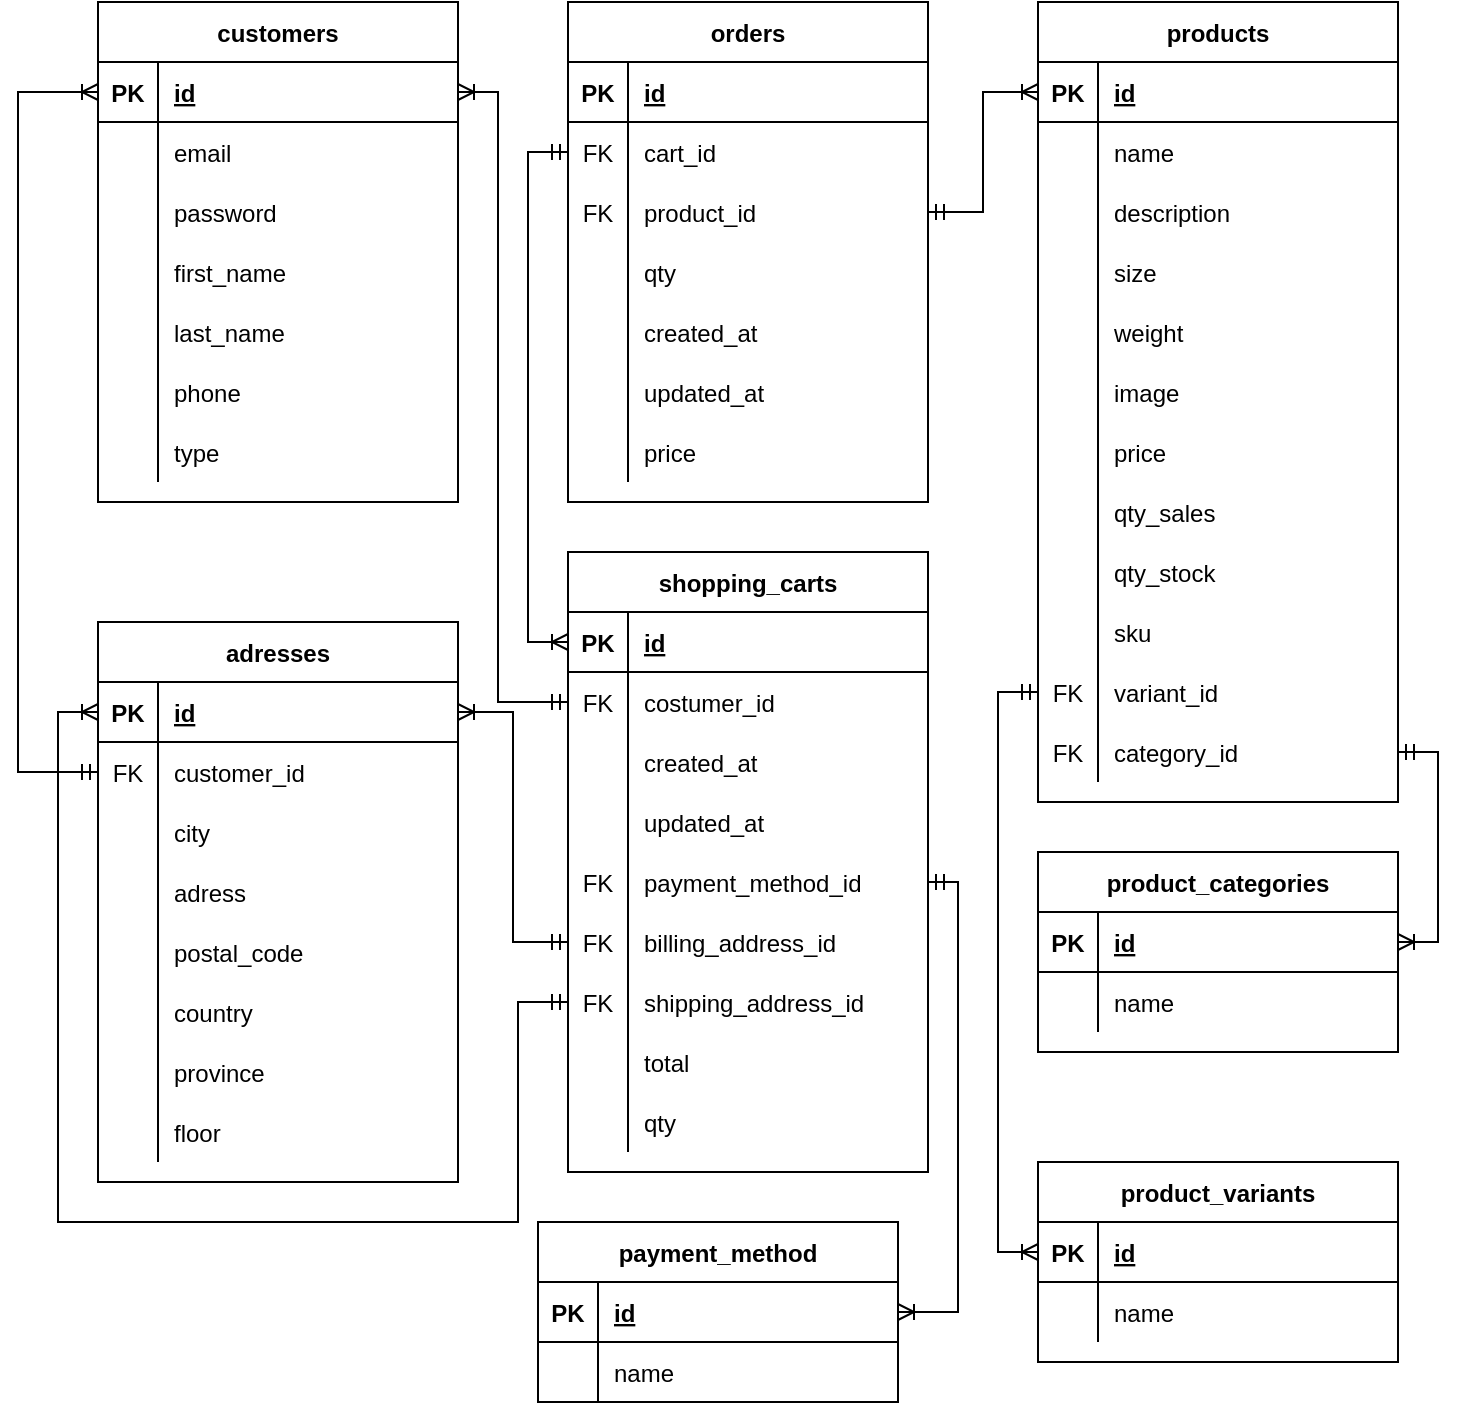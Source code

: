 <mxfile version="14.2.4" type="embed">
    <diagram id="kntb8j9i2YU3oVaBstmI" name="Page-1">
        <mxGraphModel dx="1116" dy="830" grid="1" gridSize="10" guides="1" tooltips="1" connect="1" arrows="1" fold="1" page="1" pageScale="1" pageWidth="827" pageHeight="1169" math="0" shadow="0">
            <root>
                <mxCell id="Ncp7EowmOQ8dwdhcODXg-0"/>
                <mxCell id="Ncp7EowmOQ8dwdhcODXg-1" parent="Ncp7EowmOQ8dwdhcODXg-0"/>
                <mxCell id="Ncp7EowmOQ8dwdhcODXg-2" value="customers" style="shape=table;startSize=30;container=1;collapsible=1;childLayout=tableLayout;fixedRows=1;rowLines=0;fontStyle=1;align=center;resizeLast=1;" vertex="1" parent="Ncp7EowmOQ8dwdhcODXg-1">
                    <mxGeometry x="80" y="60" width="180" height="250" as="geometry"/>
                </mxCell>
                <mxCell id="Ncp7EowmOQ8dwdhcODXg-3" value="" style="shape=partialRectangle;collapsible=0;dropTarget=0;pointerEvents=0;fillColor=none;top=0;left=0;bottom=1;right=0;points=[[0,0.5],[1,0.5]];portConstraint=eastwest;" vertex="1" parent="Ncp7EowmOQ8dwdhcODXg-2">
                    <mxGeometry y="30" width="180" height="30" as="geometry"/>
                </mxCell>
                <mxCell id="Ncp7EowmOQ8dwdhcODXg-4" value="PK" style="shape=partialRectangle;connectable=0;fillColor=none;top=0;left=0;bottom=0;right=0;fontStyle=1;overflow=hidden;" vertex="1" parent="Ncp7EowmOQ8dwdhcODXg-3">
                    <mxGeometry width="30" height="30" as="geometry"/>
                </mxCell>
                <mxCell id="Ncp7EowmOQ8dwdhcODXg-5" value="id" style="shape=partialRectangle;connectable=0;fillColor=none;top=0;left=0;bottom=0;right=0;align=left;spacingLeft=6;fontStyle=5;overflow=hidden;" vertex="1" parent="Ncp7EowmOQ8dwdhcODXg-3">
                    <mxGeometry x="30" width="150" height="30" as="geometry"/>
                </mxCell>
                <mxCell id="Ncp7EowmOQ8dwdhcODXg-6" value="" style="shape=partialRectangle;collapsible=0;dropTarget=0;pointerEvents=0;fillColor=none;top=0;left=0;bottom=0;right=0;points=[[0,0.5],[1,0.5]];portConstraint=eastwest;" vertex="1" parent="Ncp7EowmOQ8dwdhcODXg-2">
                    <mxGeometry y="60" width="180" height="30" as="geometry"/>
                </mxCell>
                <mxCell id="Ncp7EowmOQ8dwdhcODXg-7" value="" style="shape=partialRectangle;connectable=0;fillColor=none;top=0;left=0;bottom=0;right=0;editable=1;overflow=hidden;" vertex="1" parent="Ncp7EowmOQ8dwdhcODXg-6">
                    <mxGeometry width="30" height="30" as="geometry"/>
                </mxCell>
                <mxCell id="Ncp7EowmOQ8dwdhcODXg-8" value="email" style="shape=partialRectangle;connectable=0;fillColor=none;top=0;left=0;bottom=0;right=0;align=left;spacingLeft=6;overflow=hidden;" vertex="1" parent="Ncp7EowmOQ8dwdhcODXg-6">
                    <mxGeometry x="30" width="150" height="30" as="geometry"/>
                </mxCell>
                <mxCell id="Ncp7EowmOQ8dwdhcODXg-9" value="" style="shape=partialRectangle;collapsible=0;dropTarget=0;pointerEvents=0;fillColor=none;top=0;left=0;bottom=0;right=0;points=[[0,0.5],[1,0.5]];portConstraint=eastwest;" vertex="1" parent="Ncp7EowmOQ8dwdhcODXg-2">
                    <mxGeometry y="90" width="180" height="30" as="geometry"/>
                </mxCell>
                <mxCell id="Ncp7EowmOQ8dwdhcODXg-10" value="" style="shape=partialRectangle;connectable=0;fillColor=none;top=0;left=0;bottom=0;right=0;editable=1;overflow=hidden;" vertex="1" parent="Ncp7EowmOQ8dwdhcODXg-9">
                    <mxGeometry width="30" height="30" as="geometry"/>
                </mxCell>
                <mxCell id="Ncp7EowmOQ8dwdhcODXg-11" value="password" style="shape=partialRectangle;connectable=0;fillColor=none;top=0;left=0;bottom=0;right=0;align=left;spacingLeft=6;overflow=hidden;" vertex="1" parent="Ncp7EowmOQ8dwdhcODXg-9">
                    <mxGeometry x="30" width="150" height="30" as="geometry"/>
                </mxCell>
                <mxCell id="Ncp7EowmOQ8dwdhcODXg-12" value="" style="shape=partialRectangle;collapsible=0;dropTarget=0;pointerEvents=0;fillColor=none;top=0;left=0;bottom=0;right=0;points=[[0,0.5],[1,0.5]];portConstraint=eastwest;" vertex="1" parent="Ncp7EowmOQ8dwdhcODXg-2">
                    <mxGeometry y="120" width="180" height="30" as="geometry"/>
                </mxCell>
                <mxCell id="Ncp7EowmOQ8dwdhcODXg-13" value="" style="shape=partialRectangle;connectable=0;fillColor=none;top=0;left=0;bottom=0;right=0;editable=1;overflow=hidden;" vertex="1" parent="Ncp7EowmOQ8dwdhcODXg-12">
                    <mxGeometry width="30" height="30" as="geometry"/>
                </mxCell>
                <mxCell id="Ncp7EowmOQ8dwdhcODXg-14" value="first_name" style="shape=partialRectangle;connectable=0;fillColor=none;top=0;left=0;bottom=0;right=0;align=left;spacingLeft=6;overflow=hidden;" vertex="1" parent="Ncp7EowmOQ8dwdhcODXg-12">
                    <mxGeometry x="30" width="150" height="30" as="geometry"/>
                </mxCell>
                <mxCell id="IJwtFlV_Sv7aCk3KaAMZ-0" style="shape=partialRectangle;collapsible=0;dropTarget=0;pointerEvents=0;fillColor=none;top=0;left=0;bottom=0;right=0;points=[[0,0.5],[1,0.5]];portConstraint=eastwest;" vertex="1" parent="Ncp7EowmOQ8dwdhcODXg-2">
                    <mxGeometry y="150" width="180" height="30" as="geometry"/>
                </mxCell>
                <mxCell id="IJwtFlV_Sv7aCk3KaAMZ-1" style="shape=partialRectangle;connectable=0;fillColor=none;top=0;left=0;bottom=0;right=0;editable=1;overflow=hidden;" vertex="1" parent="IJwtFlV_Sv7aCk3KaAMZ-0">
                    <mxGeometry width="30" height="30" as="geometry"/>
                </mxCell>
                <mxCell id="IJwtFlV_Sv7aCk3KaAMZ-2" value="last_name" style="shape=partialRectangle;connectable=0;fillColor=none;top=0;left=0;bottom=0;right=0;align=left;spacingLeft=6;overflow=hidden;" vertex="1" parent="IJwtFlV_Sv7aCk3KaAMZ-0">
                    <mxGeometry x="30" width="150" height="30" as="geometry"/>
                </mxCell>
                <mxCell id="GQQvmvQI_1pPoD5lZvAD-0" style="shape=partialRectangle;collapsible=0;dropTarget=0;pointerEvents=0;fillColor=none;top=0;left=0;bottom=0;right=0;points=[[0,0.5],[1,0.5]];portConstraint=eastwest;" vertex="1" parent="Ncp7EowmOQ8dwdhcODXg-2">
                    <mxGeometry y="180" width="180" height="30" as="geometry"/>
                </mxCell>
                <mxCell id="GQQvmvQI_1pPoD5lZvAD-1" style="shape=partialRectangle;connectable=0;fillColor=none;top=0;left=0;bottom=0;right=0;editable=1;overflow=hidden;fontStyle=1" vertex="1" parent="GQQvmvQI_1pPoD5lZvAD-0">
                    <mxGeometry width="30" height="30" as="geometry"/>
                </mxCell>
                <mxCell id="GQQvmvQI_1pPoD5lZvAD-2" value="phone" style="shape=partialRectangle;connectable=0;fillColor=none;top=0;left=0;bottom=0;right=0;align=left;spacingLeft=6;overflow=hidden;" vertex="1" parent="GQQvmvQI_1pPoD5lZvAD-0">
                    <mxGeometry x="30" width="150" height="30" as="geometry"/>
                </mxCell>
                <mxCell id="gcvYrgA4rdqaiRWD-ijy-0" style="shape=partialRectangle;collapsible=0;dropTarget=0;pointerEvents=0;fillColor=none;top=0;left=0;bottom=0;right=0;points=[[0,0.5],[1,0.5]];portConstraint=eastwest;" vertex="1" parent="Ncp7EowmOQ8dwdhcODXg-2">
                    <mxGeometry y="210" width="180" height="30" as="geometry"/>
                </mxCell>
                <mxCell id="gcvYrgA4rdqaiRWD-ijy-1" style="shape=partialRectangle;connectable=0;fillColor=none;top=0;left=0;bottom=0;right=0;editable=1;overflow=hidden;fontStyle=1" vertex="1" parent="gcvYrgA4rdqaiRWD-ijy-0">
                    <mxGeometry width="30" height="30" as="geometry"/>
                </mxCell>
                <mxCell id="gcvYrgA4rdqaiRWD-ijy-2" value="type" style="shape=partialRectangle;connectable=0;fillColor=none;top=0;left=0;bottom=0;right=0;align=left;spacingLeft=6;overflow=hidden;" vertex="1" parent="gcvYrgA4rdqaiRWD-ijy-0">
                    <mxGeometry x="30" width="150" height="30" as="geometry"/>
                </mxCell>
                <mxCell id="jwRwu2j9rD2zLi9PA0tE-0" value="products" style="shape=table;startSize=30;container=1;collapsible=1;childLayout=tableLayout;fixedRows=1;rowLines=0;fontStyle=1;align=center;resizeLast=1;" vertex="1" parent="Ncp7EowmOQ8dwdhcODXg-1">
                    <mxGeometry x="550" y="60" width="180" height="400" as="geometry"/>
                </mxCell>
                <mxCell id="jwRwu2j9rD2zLi9PA0tE-1" value="" style="shape=partialRectangle;collapsible=0;dropTarget=0;pointerEvents=0;fillColor=none;top=0;left=0;bottom=1;right=0;points=[[0,0.5],[1,0.5]];portConstraint=eastwest;" vertex="1" parent="jwRwu2j9rD2zLi9PA0tE-0">
                    <mxGeometry y="30" width="180" height="30" as="geometry"/>
                </mxCell>
                <mxCell id="jwRwu2j9rD2zLi9PA0tE-2" value="PK" style="shape=partialRectangle;connectable=0;fillColor=none;top=0;left=0;bottom=0;right=0;fontStyle=1;overflow=hidden;" vertex="1" parent="jwRwu2j9rD2zLi9PA0tE-1">
                    <mxGeometry width="30" height="30" as="geometry"/>
                </mxCell>
                <mxCell id="jwRwu2j9rD2zLi9PA0tE-3" value="id" style="shape=partialRectangle;connectable=0;fillColor=none;top=0;left=0;bottom=0;right=0;align=left;spacingLeft=6;fontStyle=5;overflow=hidden;" vertex="1" parent="jwRwu2j9rD2zLi9PA0tE-1">
                    <mxGeometry x="30" width="150" height="30" as="geometry"/>
                </mxCell>
                <mxCell id="jwRwu2j9rD2zLi9PA0tE-4" value="" style="shape=partialRectangle;collapsible=0;dropTarget=0;pointerEvents=0;fillColor=none;top=0;left=0;bottom=0;right=0;points=[[0,0.5],[1,0.5]];portConstraint=eastwest;" vertex="1" parent="jwRwu2j9rD2zLi9PA0tE-0">
                    <mxGeometry y="60" width="180" height="30" as="geometry"/>
                </mxCell>
                <mxCell id="jwRwu2j9rD2zLi9PA0tE-5" value="" style="shape=partialRectangle;connectable=0;fillColor=none;top=0;left=0;bottom=0;right=0;editable=1;overflow=hidden;" vertex="1" parent="jwRwu2j9rD2zLi9PA0tE-4">
                    <mxGeometry width="30" height="30" as="geometry"/>
                </mxCell>
                <mxCell id="jwRwu2j9rD2zLi9PA0tE-6" value="name" style="shape=partialRectangle;connectable=0;fillColor=none;top=0;left=0;bottom=0;right=0;align=left;spacingLeft=6;overflow=hidden;" vertex="1" parent="jwRwu2j9rD2zLi9PA0tE-4">
                    <mxGeometry x="30" width="150" height="30" as="geometry"/>
                </mxCell>
                <mxCell id="jwRwu2j9rD2zLi9PA0tE-7" value="" style="shape=partialRectangle;collapsible=0;dropTarget=0;pointerEvents=0;fillColor=none;top=0;left=0;bottom=0;right=0;points=[[0,0.5],[1,0.5]];portConstraint=eastwest;" vertex="1" parent="jwRwu2j9rD2zLi9PA0tE-0">
                    <mxGeometry y="90" width="180" height="30" as="geometry"/>
                </mxCell>
                <mxCell id="jwRwu2j9rD2zLi9PA0tE-8" value="" style="shape=partialRectangle;connectable=0;fillColor=none;top=0;left=0;bottom=0;right=0;editable=1;overflow=hidden;" vertex="1" parent="jwRwu2j9rD2zLi9PA0tE-7">
                    <mxGeometry width="30" height="30" as="geometry"/>
                </mxCell>
                <mxCell id="jwRwu2j9rD2zLi9PA0tE-9" value="description" style="shape=partialRectangle;connectable=0;fillColor=none;top=0;left=0;bottom=0;right=0;align=left;spacingLeft=6;overflow=hidden;" vertex="1" parent="jwRwu2j9rD2zLi9PA0tE-7">
                    <mxGeometry x="30" width="150" height="30" as="geometry"/>
                </mxCell>
                <mxCell id="jwRwu2j9rD2zLi9PA0tE-10" value="" style="shape=partialRectangle;collapsible=0;dropTarget=0;pointerEvents=0;fillColor=none;top=0;left=0;bottom=0;right=0;points=[[0,0.5],[1,0.5]];portConstraint=eastwest;" vertex="1" parent="jwRwu2j9rD2zLi9PA0tE-0">
                    <mxGeometry y="120" width="180" height="30" as="geometry"/>
                </mxCell>
                <mxCell id="jwRwu2j9rD2zLi9PA0tE-11" value="" style="shape=partialRectangle;connectable=0;fillColor=none;top=0;left=0;bottom=0;right=0;editable=1;overflow=hidden;" vertex="1" parent="jwRwu2j9rD2zLi9PA0tE-10">
                    <mxGeometry width="30" height="30" as="geometry"/>
                </mxCell>
                <mxCell id="jwRwu2j9rD2zLi9PA0tE-12" value="size" style="shape=partialRectangle;connectable=0;fillColor=none;top=0;left=0;bottom=0;right=0;align=left;spacingLeft=6;overflow=hidden;" vertex="1" parent="jwRwu2j9rD2zLi9PA0tE-10">
                    <mxGeometry x="30" width="150" height="30" as="geometry"/>
                </mxCell>
                <mxCell id="mLLmYX5rauBfqWyzxhZW-0" style="shape=partialRectangle;collapsible=0;dropTarget=0;pointerEvents=0;fillColor=none;top=0;left=0;bottom=0;right=0;points=[[0,0.5],[1,0.5]];portConstraint=eastwest;" vertex="1" parent="jwRwu2j9rD2zLi9PA0tE-0">
                    <mxGeometry y="150" width="180" height="30" as="geometry"/>
                </mxCell>
                <mxCell id="mLLmYX5rauBfqWyzxhZW-1" style="shape=partialRectangle;connectable=0;fillColor=none;top=0;left=0;bottom=0;right=0;editable=1;overflow=hidden;" vertex="1" parent="mLLmYX5rauBfqWyzxhZW-0">
                    <mxGeometry width="30" height="30" as="geometry"/>
                </mxCell>
                <mxCell id="mLLmYX5rauBfqWyzxhZW-2" value="weight" style="shape=partialRectangle;connectable=0;fillColor=none;top=0;left=0;bottom=0;right=0;align=left;spacingLeft=6;overflow=hidden;" vertex="1" parent="mLLmYX5rauBfqWyzxhZW-0">
                    <mxGeometry x="30" width="150" height="30" as="geometry"/>
                </mxCell>
                <mxCell id="mLLmYX5rauBfqWyzxhZW-3" style="shape=partialRectangle;collapsible=0;dropTarget=0;pointerEvents=0;fillColor=none;top=0;left=0;bottom=0;right=0;points=[[0,0.5],[1,0.5]];portConstraint=eastwest;" vertex="1" parent="jwRwu2j9rD2zLi9PA0tE-0">
                    <mxGeometry y="180" width="180" height="30" as="geometry"/>
                </mxCell>
                <mxCell id="mLLmYX5rauBfqWyzxhZW-4" style="shape=partialRectangle;connectable=0;fillColor=none;top=0;left=0;bottom=0;right=0;editable=1;overflow=hidden;" vertex="1" parent="mLLmYX5rauBfqWyzxhZW-3">
                    <mxGeometry width="30" height="30" as="geometry"/>
                </mxCell>
                <mxCell id="mLLmYX5rauBfqWyzxhZW-5" value="image" style="shape=partialRectangle;connectable=0;fillColor=none;top=0;left=0;bottom=0;right=0;align=left;spacingLeft=6;overflow=hidden;" vertex="1" parent="mLLmYX5rauBfqWyzxhZW-3">
                    <mxGeometry x="30" width="150" height="30" as="geometry"/>
                </mxCell>
                <mxCell id="wrtc3I5soHBnh2jm9Sv4-0" style="shape=partialRectangle;collapsible=0;dropTarget=0;pointerEvents=0;fillColor=none;top=0;left=0;bottom=0;right=0;points=[[0,0.5],[1,0.5]];portConstraint=eastwest;" vertex="1" parent="jwRwu2j9rD2zLi9PA0tE-0">
                    <mxGeometry y="210" width="180" height="30" as="geometry"/>
                </mxCell>
                <mxCell id="wrtc3I5soHBnh2jm9Sv4-1" style="shape=partialRectangle;connectable=0;fillColor=none;top=0;left=0;bottom=0;right=0;editable=1;overflow=hidden;" vertex="1" parent="wrtc3I5soHBnh2jm9Sv4-0">
                    <mxGeometry width="30" height="30" as="geometry"/>
                </mxCell>
                <mxCell id="wrtc3I5soHBnh2jm9Sv4-2" value="price" style="shape=partialRectangle;connectable=0;fillColor=none;top=0;left=0;bottom=0;right=0;align=left;spacingLeft=6;overflow=hidden;" vertex="1" parent="wrtc3I5soHBnh2jm9Sv4-0">
                    <mxGeometry x="30" width="150" height="30" as="geometry"/>
                </mxCell>
                <mxCell id="ExGoFb33O-B1Fbd9WNfh-0" style="shape=partialRectangle;collapsible=0;dropTarget=0;pointerEvents=0;fillColor=none;top=0;left=0;bottom=0;right=0;points=[[0,0.5],[1,0.5]];portConstraint=eastwest;" vertex="1" parent="jwRwu2j9rD2zLi9PA0tE-0">
                    <mxGeometry y="240" width="180" height="30" as="geometry"/>
                </mxCell>
                <mxCell id="ExGoFb33O-B1Fbd9WNfh-1" style="shape=partialRectangle;connectable=0;fillColor=none;top=0;left=0;bottom=0;right=0;editable=1;overflow=hidden;" vertex="1" parent="ExGoFb33O-B1Fbd9WNfh-0">
                    <mxGeometry width="30" height="30" as="geometry"/>
                </mxCell>
                <mxCell id="ExGoFb33O-B1Fbd9WNfh-2" value="qty_sales" style="shape=partialRectangle;connectable=0;fillColor=none;top=0;left=0;bottom=0;right=0;align=left;spacingLeft=6;overflow=hidden;" vertex="1" parent="ExGoFb33O-B1Fbd9WNfh-0">
                    <mxGeometry x="30" width="150" height="30" as="geometry"/>
                </mxCell>
                <mxCell id="ExGoFb33O-B1Fbd9WNfh-3" style="shape=partialRectangle;collapsible=0;dropTarget=0;pointerEvents=0;fillColor=none;top=0;left=0;bottom=0;right=0;points=[[0,0.5],[1,0.5]];portConstraint=eastwest;" vertex="1" parent="jwRwu2j9rD2zLi9PA0tE-0">
                    <mxGeometry y="270" width="180" height="30" as="geometry"/>
                </mxCell>
                <mxCell id="ExGoFb33O-B1Fbd9WNfh-4" style="shape=partialRectangle;connectable=0;fillColor=none;top=0;left=0;bottom=0;right=0;editable=1;overflow=hidden;" vertex="1" parent="ExGoFb33O-B1Fbd9WNfh-3">
                    <mxGeometry width="30" height="30" as="geometry"/>
                </mxCell>
                <mxCell id="ExGoFb33O-B1Fbd9WNfh-5" value="qty_stock" style="shape=partialRectangle;connectable=0;fillColor=none;top=0;left=0;bottom=0;right=0;align=left;spacingLeft=6;overflow=hidden;" vertex="1" parent="ExGoFb33O-B1Fbd9WNfh-3">
                    <mxGeometry x="30" width="150" height="30" as="geometry"/>
                </mxCell>
                <mxCell id="4Xi3YKh7G47uhsABRZI--0" style="shape=partialRectangle;collapsible=0;dropTarget=0;pointerEvents=0;fillColor=none;top=0;left=0;bottom=0;right=0;points=[[0,0.5],[1,0.5]];portConstraint=eastwest;" vertex="1" parent="jwRwu2j9rD2zLi9PA0tE-0">
                    <mxGeometry y="300" width="180" height="30" as="geometry"/>
                </mxCell>
                <mxCell id="4Xi3YKh7G47uhsABRZI--1" style="shape=partialRectangle;connectable=0;fillColor=none;top=0;left=0;bottom=0;right=0;editable=1;overflow=hidden;" vertex="1" parent="4Xi3YKh7G47uhsABRZI--0">
                    <mxGeometry width="30" height="30" as="geometry"/>
                </mxCell>
                <mxCell id="4Xi3YKh7G47uhsABRZI--2" value="sku" style="shape=partialRectangle;connectable=0;fillColor=none;top=0;left=0;bottom=0;right=0;align=left;spacingLeft=6;overflow=hidden;" vertex="1" parent="4Xi3YKh7G47uhsABRZI--0">
                    <mxGeometry x="30" width="150" height="30" as="geometry"/>
                </mxCell>
                <mxCell id="ExGoFb33O-B1Fbd9WNfh-6" style="shape=partialRectangle;collapsible=0;dropTarget=0;pointerEvents=0;fillColor=none;top=0;left=0;bottom=0;right=0;points=[[0,0.5],[1,0.5]];portConstraint=eastwest;" vertex="1" parent="jwRwu2j9rD2zLi9PA0tE-0">
                    <mxGeometry y="330" width="180" height="30" as="geometry"/>
                </mxCell>
                <mxCell id="ExGoFb33O-B1Fbd9WNfh-7" value="FK" style="shape=partialRectangle;connectable=0;fillColor=none;top=0;left=0;bottom=0;right=0;editable=1;overflow=hidden;" vertex="1" parent="ExGoFb33O-B1Fbd9WNfh-6">
                    <mxGeometry width="30" height="30" as="geometry"/>
                </mxCell>
                <mxCell id="ExGoFb33O-B1Fbd9WNfh-8" value="variant_id" style="shape=partialRectangle;connectable=0;fillColor=none;top=0;left=0;bottom=0;right=0;align=left;spacingLeft=6;overflow=hidden;" vertex="1" parent="ExGoFb33O-B1Fbd9WNfh-6">
                    <mxGeometry x="30" width="150" height="30" as="geometry"/>
                </mxCell>
                <mxCell id="ExGoFb33O-B1Fbd9WNfh-9" style="shape=partialRectangle;collapsible=0;dropTarget=0;pointerEvents=0;fillColor=none;top=0;left=0;bottom=0;right=0;points=[[0,0.5],[1,0.5]];portConstraint=eastwest;" vertex="1" parent="jwRwu2j9rD2zLi9PA0tE-0">
                    <mxGeometry y="360" width="180" height="30" as="geometry"/>
                </mxCell>
                <mxCell id="ExGoFb33O-B1Fbd9WNfh-10" value="FK" style="shape=partialRectangle;connectable=0;fillColor=none;top=0;left=0;bottom=0;right=0;editable=1;overflow=hidden;" vertex="1" parent="ExGoFb33O-B1Fbd9WNfh-9">
                    <mxGeometry width="30" height="30" as="geometry"/>
                </mxCell>
                <mxCell id="ExGoFb33O-B1Fbd9WNfh-11" value="category_id" style="shape=partialRectangle;connectable=0;fillColor=none;top=0;left=0;bottom=0;right=0;align=left;spacingLeft=6;overflow=hidden;" vertex="1" parent="ExGoFb33O-B1Fbd9WNfh-9">
                    <mxGeometry x="30" width="150" height="30" as="geometry"/>
                </mxCell>
                <mxCell id="46bYkKZCw2HUuloY3hMA-0" value="product_categories" style="shape=table;startSize=30;container=1;collapsible=1;childLayout=tableLayout;fixedRows=1;rowLines=0;fontStyle=1;align=center;resizeLast=1;" vertex="1" parent="Ncp7EowmOQ8dwdhcODXg-1">
                    <mxGeometry x="550" y="485" width="180" height="100" as="geometry"/>
                </mxCell>
                <mxCell id="46bYkKZCw2HUuloY3hMA-1" value="" style="shape=partialRectangle;collapsible=0;dropTarget=0;pointerEvents=0;fillColor=none;top=0;left=0;bottom=1;right=0;points=[[0,0.5],[1,0.5]];portConstraint=eastwest;" vertex="1" parent="46bYkKZCw2HUuloY3hMA-0">
                    <mxGeometry y="30" width="180" height="30" as="geometry"/>
                </mxCell>
                <mxCell id="46bYkKZCw2HUuloY3hMA-2" value="PK" style="shape=partialRectangle;connectable=0;fillColor=none;top=0;left=0;bottom=0;right=0;fontStyle=1;overflow=hidden;" vertex="1" parent="46bYkKZCw2HUuloY3hMA-1">
                    <mxGeometry width="30" height="30" as="geometry"/>
                </mxCell>
                <mxCell id="46bYkKZCw2HUuloY3hMA-3" value="id" style="shape=partialRectangle;connectable=0;fillColor=none;top=0;left=0;bottom=0;right=0;align=left;spacingLeft=6;fontStyle=5;overflow=hidden;" vertex="1" parent="46bYkKZCw2HUuloY3hMA-1">
                    <mxGeometry x="30" width="150" height="30" as="geometry"/>
                </mxCell>
                <mxCell id="46bYkKZCw2HUuloY3hMA-4" value="" style="shape=partialRectangle;collapsible=0;dropTarget=0;pointerEvents=0;fillColor=none;top=0;left=0;bottom=0;right=0;points=[[0,0.5],[1,0.5]];portConstraint=eastwest;" vertex="1" parent="46bYkKZCw2HUuloY3hMA-0">
                    <mxGeometry y="60" width="180" height="30" as="geometry"/>
                </mxCell>
                <mxCell id="46bYkKZCw2HUuloY3hMA-5" value="" style="shape=partialRectangle;connectable=0;fillColor=none;top=0;left=0;bottom=0;right=0;editable=1;overflow=hidden;" vertex="1" parent="46bYkKZCw2HUuloY3hMA-4">
                    <mxGeometry width="30" height="30" as="geometry"/>
                </mxCell>
                <mxCell id="46bYkKZCw2HUuloY3hMA-6" value="name" style="shape=partialRectangle;connectable=0;fillColor=none;top=0;left=0;bottom=0;right=0;align=left;spacingLeft=6;overflow=hidden;" vertex="1" parent="46bYkKZCw2HUuloY3hMA-4">
                    <mxGeometry x="30" width="150" height="30" as="geometry"/>
                </mxCell>
                <mxCell id="46bYkKZCw2HUuloY3hMA-13" value="product_variants" style="shape=table;startSize=30;container=1;collapsible=1;childLayout=tableLayout;fixedRows=1;rowLines=0;fontStyle=1;align=center;resizeLast=1;" vertex="1" parent="Ncp7EowmOQ8dwdhcODXg-1">
                    <mxGeometry x="550" y="640" width="180" height="100" as="geometry"/>
                </mxCell>
                <mxCell id="46bYkKZCw2HUuloY3hMA-14" value="" style="shape=partialRectangle;collapsible=0;dropTarget=0;pointerEvents=0;fillColor=none;top=0;left=0;bottom=1;right=0;points=[[0,0.5],[1,0.5]];portConstraint=eastwest;" vertex="1" parent="46bYkKZCw2HUuloY3hMA-13">
                    <mxGeometry y="30" width="180" height="30" as="geometry"/>
                </mxCell>
                <mxCell id="46bYkKZCw2HUuloY3hMA-15" value="PK" style="shape=partialRectangle;connectable=0;fillColor=none;top=0;left=0;bottom=0;right=0;fontStyle=1;overflow=hidden;" vertex="1" parent="46bYkKZCw2HUuloY3hMA-14">
                    <mxGeometry width="30" height="30" as="geometry"/>
                </mxCell>
                <mxCell id="46bYkKZCw2HUuloY3hMA-16" value="id" style="shape=partialRectangle;connectable=0;fillColor=none;top=0;left=0;bottom=0;right=0;align=left;spacingLeft=6;fontStyle=5;overflow=hidden;" vertex="1" parent="46bYkKZCw2HUuloY3hMA-14">
                    <mxGeometry x="30" width="150" height="30" as="geometry"/>
                </mxCell>
                <mxCell id="46bYkKZCw2HUuloY3hMA-17" value="" style="shape=partialRectangle;collapsible=0;dropTarget=0;pointerEvents=0;fillColor=none;top=0;left=0;bottom=0;right=0;points=[[0,0.5],[1,0.5]];portConstraint=eastwest;" vertex="1" parent="46bYkKZCw2HUuloY3hMA-13">
                    <mxGeometry y="60" width="180" height="30" as="geometry"/>
                </mxCell>
                <mxCell id="46bYkKZCw2HUuloY3hMA-18" value="" style="shape=partialRectangle;connectable=0;fillColor=none;top=0;left=0;bottom=0;right=0;editable=1;overflow=hidden;" vertex="1" parent="46bYkKZCw2HUuloY3hMA-17">
                    <mxGeometry width="30" height="30" as="geometry"/>
                </mxCell>
                <mxCell id="46bYkKZCw2HUuloY3hMA-19" value="name" style="shape=partialRectangle;connectable=0;fillColor=none;top=0;left=0;bottom=0;right=0;align=left;spacingLeft=6;overflow=hidden;" vertex="1" parent="46bYkKZCw2HUuloY3hMA-17">
                    <mxGeometry x="30" width="150" height="30" as="geometry"/>
                </mxCell>
                <mxCell id="7SDVD1iul8VYFco5eajs-0" value="adresses" style="shape=table;startSize=30;container=1;collapsible=1;childLayout=tableLayout;fixedRows=1;rowLines=0;fontStyle=1;align=center;resizeLast=1;" vertex="1" parent="Ncp7EowmOQ8dwdhcODXg-1">
                    <mxGeometry x="80" y="370" width="180" height="280" as="geometry"/>
                </mxCell>
                <mxCell id="7SDVD1iul8VYFco5eajs-1" value="" style="shape=partialRectangle;collapsible=0;dropTarget=0;pointerEvents=0;fillColor=none;top=0;left=0;bottom=1;right=0;points=[[0,0.5],[1,0.5]];portConstraint=eastwest;" vertex="1" parent="7SDVD1iul8VYFco5eajs-0">
                    <mxGeometry y="30" width="180" height="30" as="geometry"/>
                </mxCell>
                <mxCell id="7SDVD1iul8VYFco5eajs-2" value="PK" style="shape=partialRectangle;connectable=0;fillColor=none;top=0;left=0;bottom=0;right=0;fontStyle=1;overflow=hidden;" vertex="1" parent="7SDVD1iul8VYFco5eajs-1">
                    <mxGeometry width="30" height="30" as="geometry"/>
                </mxCell>
                <mxCell id="7SDVD1iul8VYFco5eajs-3" value="id" style="shape=partialRectangle;connectable=0;fillColor=none;top=0;left=0;bottom=0;right=0;align=left;spacingLeft=6;fontStyle=5;overflow=hidden;" vertex="1" parent="7SDVD1iul8VYFco5eajs-1">
                    <mxGeometry x="30" width="150" height="30" as="geometry"/>
                </mxCell>
                <mxCell id="7SDVD1iul8VYFco5eajs-4" value="" style="shape=partialRectangle;collapsible=0;dropTarget=0;pointerEvents=0;fillColor=none;top=0;left=0;bottom=0;right=0;points=[[0,0.5],[1,0.5]];portConstraint=eastwest;" vertex="1" parent="7SDVD1iul8VYFco5eajs-0">
                    <mxGeometry y="60" width="180" height="30" as="geometry"/>
                </mxCell>
                <mxCell id="7SDVD1iul8VYFco5eajs-5" value="FK" style="shape=partialRectangle;connectable=0;fillColor=none;top=0;left=0;bottom=0;right=0;editable=1;overflow=hidden;" vertex="1" parent="7SDVD1iul8VYFco5eajs-4">
                    <mxGeometry width="30" height="30" as="geometry"/>
                </mxCell>
                <mxCell id="7SDVD1iul8VYFco5eajs-6" value="customer_id" style="shape=partialRectangle;connectable=0;fillColor=none;top=0;left=0;bottom=0;right=0;align=left;spacingLeft=6;overflow=hidden;" vertex="1" parent="7SDVD1iul8VYFco5eajs-4">
                    <mxGeometry x="30" width="150" height="30" as="geometry"/>
                </mxCell>
                <mxCell id="7SDVD1iul8VYFco5eajs-7" value="" style="shape=partialRectangle;collapsible=0;dropTarget=0;pointerEvents=0;fillColor=none;top=0;left=0;bottom=0;right=0;points=[[0,0.5],[1,0.5]];portConstraint=eastwest;" vertex="1" parent="7SDVD1iul8VYFco5eajs-0">
                    <mxGeometry y="90" width="180" height="30" as="geometry"/>
                </mxCell>
                <mxCell id="7SDVD1iul8VYFco5eajs-8" value="" style="shape=partialRectangle;connectable=0;fillColor=none;top=0;left=0;bottom=0;right=0;editable=1;overflow=hidden;" vertex="1" parent="7SDVD1iul8VYFco5eajs-7">
                    <mxGeometry width="30" height="30" as="geometry"/>
                </mxCell>
                <mxCell id="7SDVD1iul8VYFco5eajs-9" value="city" style="shape=partialRectangle;connectable=0;fillColor=none;top=0;left=0;bottom=0;right=0;align=left;spacingLeft=6;overflow=hidden;" vertex="1" parent="7SDVD1iul8VYFco5eajs-7">
                    <mxGeometry x="30" width="150" height="30" as="geometry"/>
                </mxCell>
                <mxCell id="7SDVD1iul8VYFco5eajs-10" value="" style="shape=partialRectangle;collapsible=0;dropTarget=0;pointerEvents=0;fillColor=none;top=0;left=0;bottom=0;right=0;points=[[0,0.5],[1,0.5]];portConstraint=eastwest;" vertex="1" parent="7SDVD1iul8VYFco5eajs-0">
                    <mxGeometry y="120" width="180" height="30" as="geometry"/>
                </mxCell>
                <mxCell id="7SDVD1iul8VYFco5eajs-11" value="" style="shape=partialRectangle;connectable=0;fillColor=none;top=0;left=0;bottom=0;right=0;editable=1;overflow=hidden;" vertex="1" parent="7SDVD1iul8VYFco5eajs-10">
                    <mxGeometry width="30" height="30" as="geometry"/>
                </mxCell>
                <mxCell id="7SDVD1iul8VYFco5eajs-12" value="adress" style="shape=partialRectangle;connectable=0;fillColor=none;top=0;left=0;bottom=0;right=0;align=left;spacingLeft=6;overflow=hidden;" vertex="1" parent="7SDVD1iul8VYFco5eajs-10">
                    <mxGeometry x="30" width="150" height="30" as="geometry"/>
                </mxCell>
                <mxCell id="7SDVD1iul8VYFco5eajs-13" value="" style="shape=partialRectangle;collapsible=0;dropTarget=0;pointerEvents=0;fillColor=none;top=0;left=0;bottom=0;right=0;points=[[0,0.5],[1,0.5]];portConstraint=eastwest;" vertex="1" parent="7SDVD1iul8VYFco5eajs-0">
                    <mxGeometry y="150" width="180" height="30" as="geometry"/>
                </mxCell>
                <mxCell id="7SDVD1iul8VYFco5eajs-14" value="" style="shape=partialRectangle;connectable=0;fillColor=none;top=0;left=0;bottom=0;right=0;editable=1;overflow=hidden;" vertex="1" parent="7SDVD1iul8VYFco5eajs-13">
                    <mxGeometry width="30" height="30" as="geometry"/>
                </mxCell>
                <mxCell id="7SDVD1iul8VYFco5eajs-15" value="postal_code" style="shape=partialRectangle;connectable=0;fillColor=none;top=0;left=0;bottom=0;right=0;align=left;spacingLeft=6;overflow=hidden;" vertex="1" parent="7SDVD1iul8VYFco5eajs-13">
                    <mxGeometry x="30" width="150" height="30" as="geometry"/>
                </mxCell>
                <mxCell id="7SDVD1iul8VYFco5eajs-16" value="" style="shape=partialRectangle;collapsible=0;dropTarget=0;pointerEvents=0;fillColor=none;top=0;left=0;bottom=0;right=0;points=[[0,0.5],[1,0.5]];portConstraint=eastwest;" vertex="1" parent="7SDVD1iul8VYFco5eajs-0">
                    <mxGeometry y="180" width="180" height="30" as="geometry"/>
                </mxCell>
                <mxCell id="7SDVD1iul8VYFco5eajs-17" value="" style="shape=partialRectangle;connectable=0;fillColor=none;top=0;left=0;bottom=0;right=0;editable=1;overflow=hidden;" vertex="1" parent="7SDVD1iul8VYFco5eajs-16">
                    <mxGeometry width="30" height="30" as="geometry"/>
                </mxCell>
                <mxCell id="7SDVD1iul8VYFco5eajs-18" value="country" style="shape=partialRectangle;connectable=0;fillColor=none;top=0;left=0;bottom=0;right=0;align=left;spacingLeft=6;overflow=hidden;" vertex="1" parent="7SDVD1iul8VYFco5eajs-16">
                    <mxGeometry x="30" width="150" height="30" as="geometry"/>
                </mxCell>
                <mxCell id="7SDVD1iul8VYFco5eajs-19" style="shape=partialRectangle;collapsible=0;dropTarget=0;pointerEvents=0;fillColor=none;top=0;left=0;bottom=0;right=0;points=[[0,0.5],[1,0.5]];portConstraint=eastwest;" vertex="1" parent="7SDVD1iul8VYFco5eajs-0">
                    <mxGeometry y="210" width="180" height="30" as="geometry"/>
                </mxCell>
                <mxCell id="7SDVD1iul8VYFco5eajs-20" style="shape=partialRectangle;connectable=0;fillColor=none;top=0;left=0;bottom=0;right=0;editable=1;overflow=hidden;" vertex="1" parent="7SDVD1iul8VYFco5eajs-19">
                    <mxGeometry width="30" height="30" as="geometry"/>
                </mxCell>
                <mxCell id="7SDVD1iul8VYFco5eajs-21" value="province" style="shape=partialRectangle;connectable=0;fillColor=none;top=0;left=0;bottom=0;right=0;align=left;spacingLeft=6;overflow=hidden;" vertex="1" parent="7SDVD1iul8VYFco5eajs-19">
                    <mxGeometry x="30" width="150" height="30" as="geometry"/>
                </mxCell>
                <mxCell id="7SDVD1iul8VYFco5eajs-22" style="shape=partialRectangle;collapsible=0;dropTarget=0;pointerEvents=0;fillColor=none;top=0;left=0;bottom=0;right=0;points=[[0,0.5],[1,0.5]];portConstraint=eastwest;" vertex="1" parent="7SDVD1iul8VYFco5eajs-0">
                    <mxGeometry y="240" width="180" height="30" as="geometry"/>
                </mxCell>
                <mxCell id="7SDVD1iul8VYFco5eajs-23" style="shape=partialRectangle;connectable=0;fillColor=none;top=0;left=0;bottom=0;right=0;editable=1;overflow=hidden;" vertex="1" parent="7SDVD1iul8VYFco5eajs-22">
                    <mxGeometry width="30" height="30" as="geometry"/>
                </mxCell>
                <mxCell id="7SDVD1iul8VYFco5eajs-24" value="floor" style="shape=partialRectangle;connectable=0;fillColor=none;top=0;left=0;bottom=0;right=0;align=left;spacingLeft=6;overflow=hidden;" vertex="1" parent="7SDVD1iul8VYFco5eajs-22">
                    <mxGeometry x="30" width="150" height="30" as="geometry"/>
                </mxCell>
                <mxCell id="s3qw0f2FOEUzxUI_axFU-0" value="payment_method" style="shape=table;startSize=30;container=1;collapsible=1;childLayout=tableLayout;fixedRows=1;rowLines=0;fontStyle=1;align=center;resizeLast=1;" vertex="1" parent="Ncp7EowmOQ8dwdhcODXg-1">
                    <mxGeometry x="300" y="670" width="180" height="90" as="geometry"/>
                </mxCell>
                <mxCell id="s3qw0f2FOEUzxUI_axFU-1" value="" style="shape=partialRectangle;collapsible=0;dropTarget=0;pointerEvents=0;fillColor=none;top=0;left=0;bottom=1;right=0;points=[[0,0.5],[1,0.5]];portConstraint=eastwest;" vertex="1" parent="s3qw0f2FOEUzxUI_axFU-0">
                    <mxGeometry y="30" width="180" height="30" as="geometry"/>
                </mxCell>
                <mxCell id="s3qw0f2FOEUzxUI_axFU-2" value="PK" style="shape=partialRectangle;connectable=0;fillColor=none;top=0;left=0;bottom=0;right=0;fontStyle=1;overflow=hidden;" vertex="1" parent="s3qw0f2FOEUzxUI_axFU-1">
                    <mxGeometry width="30" height="30" as="geometry"/>
                </mxCell>
                <mxCell id="s3qw0f2FOEUzxUI_axFU-3" value="id" style="shape=partialRectangle;connectable=0;fillColor=none;top=0;left=0;bottom=0;right=0;align=left;spacingLeft=6;fontStyle=5;overflow=hidden;" vertex="1" parent="s3qw0f2FOEUzxUI_axFU-1">
                    <mxGeometry x="30" width="150" height="30" as="geometry"/>
                </mxCell>
                <mxCell id="s3qw0f2FOEUzxUI_axFU-4" value="" style="shape=partialRectangle;collapsible=0;dropTarget=0;pointerEvents=0;fillColor=none;top=0;left=0;bottom=0;right=0;points=[[0,0.5],[1,0.5]];portConstraint=eastwest;" vertex="1" parent="s3qw0f2FOEUzxUI_axFU-0">
                    <mxGeometry y="60" width="180" height="30" as="geometry"/>
                </mxCell>
                <mxCell id="s3qw0f2FOEUzxUI_axFU-5" value="" style="shape=partialRectangle;connectable=0;fillColor=none;top=0;left=0;bottom=0;right=0;editable=1;overflow=hidden;" vertex="1" parent="s3qw0f2FOEUzxUI_axFU-4">
                    <mxGeometry width="30" height="30" as="geometry"/>
                </mxCell>
                <mxCell id="s3qw0f2FOEUzxUI_axFU-6" value="name" style="shape=partialRectangle;connectable=0;fillColor=none;top=0;left=0;bottom=0;right=0;align=left;spacingLeft=6;overflow=hidden;" vertex="1" parent="s3qw0f2FOEUzxUI_axFU-4">
                    <mxGeometry x="30" width="150" height="30" as="geometry"/>
                </mxCell>
                <mxCell id="S0K5-tMjm8laaS_yPzyg-0" value="orders" style="shape=table;startSize=30;container=1;collapsible=1;childLayout=tableLayout;fixedRows=1;rowLines=0;fontStyle=1;align=center;resizeLast=1;" vertex="1" parent="Ncp7EowmOQ8dwdhcODXg-1">
                    <mxGeometry x="315" y="60" width="180" height="250" as="geometry"/>
                </mxCell>
                <mxCell id="S0K5-tMjm8laaS_yPzyg-1" value="" style="shape=partialRectangle;collapsible=0;dropTarget=0;pointerEvents=0;fillColor=none;top=0;left=0;bottom=1;right=0;points=[[0,0.5],[1,0.5]];portConstraint=eastwest;" vertex="1" parent="S0K5-tMjm8laaS_yPzyg-0">
                    <mxGeometry y="30" width="180" height="30" as="geometry"/>
                </mxCell>
                <mxCell id="S0K5-tMjm8laaS_yPzyg-2" value="PK" style="shape=partialRectangle;connectable=0;fillColor=none;top=0;left=0;bottom=0;right=0;fontStyle=1;overflow=hidden;" vertex="1" parent="S0K5-tMjm8laaS_yPzyg-1">
                    <mxGeometry width="30" height="30" as="geometry"/>
                </mxCell>
                <mxCell id="S0K5-tMjm8laaS_yPzyg-3" value="id" style="shape=partialRectangle;connectable=0;fillColor=none;top=0;left=0;bottom=0;right=0;align=left;spacingLeft=6;fontStyle=5;overflow=hidden;" vertex="1" parent="S0K5-tMjm8laaS_yPzyg-1">
                    <mxGeometry x="30" width="150" height="30" as="geometry"/>
                </mxCell>
                <mxCell id="S0K5-tMjm8laaS_yPzyg-4" value="" style="shape=partialRectangle;collapsible=0;dropTarget=0;pointerEvents=0;fillColor=none;top=0;left=0;bottom=0;right=0;points=[[0,0.5],[1,0.5]];portConstraint=eastwest;" vertex="1" parent="S0K5-tMjm8laaS_yPzyg-0">
                    <mxGeometry y="60" width="180" height="30" as="geometry"/>
                </mxCell>
                <mxCell id="S0K5-tMjm8laaS_yPzyg-5" value="FK" style="shape=partialRectangle;connectable=0;fillColor=none;top=0;left=0;bottom=0;right=0;editable=1;overflow=hidden;" vertex="1" parent="S0K5-tMjm8laaS_yPzyg-4">
                    <mxGeometry width="30" height="30" as="geometry"/>
                </mxCell>
                <mxCell id="S0K5-tMjm8laaS_yPzyg-6" value="cart_id" style="shape=partialRectangle;connectable=0;fillColor=none;top=0;left=0;bottom=0;right=0;align=left;spacingLeft=6;overflow=hidden;" vertex="1" parent="S0K5-tMjm8laaS_yPzyg-4">
                    <mxGeometry x="30" width="150" height="30" as="geometry"/>
                </mxCell>
                <mxCell id="S0K5-tMjm8laaS_yPzyg-7" value="" style="shape=partialRectangle;collapsible=0;dropTarget=0;pointerEvents=0;fillColor=none;top=0;left=0;bottom=0;right=0;points=[[0,0.5],[1,0.5]];portConstraint=eastwest;" vertex="1" parent="S0K5-tMjm8laaS_yPzyg-0">
                    <mxGeometry y="90" width="180" height="30" as="geometry"/>
                </mxCell>
                <mxCell id="S0K5-tMjm8laaS_yPzyg-8" value="FK" style="shape=partialRectangle;connectable=0;fillColor=none;top=0;left=0;bottom=0;right=0;editable=1;overflow=hidden;" vertex="1" parent="S0K5-tMjm8laaS_yPzyg-7">
                    <mxGeometry width="30" height="30" as="geometry"/>
                </mxCell>
                <mxCell id="S0K5-tMjm8laaS_yPzyg-9" value="product_id" style="shape=partialRectangle;connectable=0;fillColor=none;top=0;left=0;bottom=0;right=0;align=left;spacingLeft=6;overflow=hidden;" vertex="1" parent="S0K5-tMjm8laaS_yPzyg-7">
                    <mxGeometry x="30" width="150" height="30" as="geometry"/>
                </mxCell>
                <mxCell id="S0K5-tMjm8laaS_yPzyg-10" value="" style="shape=partialRectangle;collapsible=0;dropTarget=0;pointerEvents=0;fillColor=none;top=0;left=0;bottom=0;right=0;points=[[0,0.5],[1,0.5]];portConstraint=eastwest;" vertex="1" parent="S0K5-tMjm8laaS_yPzyg-0">
                    <mxGeometry y="120" width="180" height="30" as="geometry"/>
                </mxCell>
                <mxCell id="S0K5-tMjm8laaS_yPzyg-11" value="" style="shape=partialRectangle;connectable=0;fillColor=none;top=0;left=0;bottom=0;right=0;editable=1;overflow=hidden;" vertex="1" parent="S0K5-tMjm8laaS_yPzyg-10">
                    <mxGeometry width="30" height="30" as="geometry"/>
                </mxCell>
                <mxCell id="S0K5-tMjm8laaS_yPzyg-12" value="qty" style="shape=partialRectangle;connectable=0;fillColor=none;top=0;left=0;bottom=0;right=0;align=left;spacingLeft=6;overflow=hidden;" vertex="1" parent="S0K5-tMjm8laaS_yPzyg-10">
                    <mxGeometry x="30" width="150" height="30" as="geometry"/>
                </mxCell>
                <mxCell id="lC77fk3JkygY5JtY5r8c-0" style="shape=partialRectangle;collapsible=0;dropTarget=0;pointerEvents=0;fillColor=none;top=0;left=0;bottom=0;right=0;points=[[0,0.5],[1,0.5]];portConstraint=eastwest;" vertex="1" parent="S0K5-tMjm8laaS_yPzyg-0">
                    <mxGeometry y="150" width="180" height="30" as="geometry"/>
                </mxCell>
                <mxCell id="lC77fk3JkygY5JtY5r8c-1" style="shape=partialRectangle;connectable=0;fillColor=none;top=0;left=0;bottom=0;right=0;editable=1;overflow=hidden;" vertex="1" parent="lC77fk3JkygY5JtY5r8c-0">
                    <mxGeometry width="30" height="30" as="geometry"/>
                </mxCell>
                <mxCell id="lC77fk3JkygY5JtY5r8c-2" value="created_at" style="shape=partialRectangle;connectable=0;fillColor=none;top=0;left=0;bottom=0;right=0;align=left;spacingLeft=6;overflow=hidden;" vertex="1" parent="lC77fk3JkygY5JtY5r8c-0">
                    <mxGeometry x="30" width="150" height="30" as="geometry"/>
                </mxCell>
                <mxCell id="4Xi3YKh7G47uhsABRZI--3" style="shape=partialRectangle;collapsible=0;dropTarget=0;pointerEvents=0;fillColor=none;top=0;left=0;bottom=0;right=0;points=[[0,0.5],[1,0.5]];portConstraint=eastwest;" vertex="1" parent="S0K5-tMjm8laaS_yPzyg-0">
                    <mxGeometry y="180" width="180" height="30" as="geometry"/>
                </mxCell>
                <mxCell id="4Xi3YKh7G47uhsABRZI--4" style="shape=partialRectangle;connectable=0;fillColor=none;top=0;left=0;bottom=0;right=0;editable=1;overflow=hidden;" vertex="1" parent="4Xi3YKh7G47uhsABRZI--3">
                    <mxGeometry width="30" height="30" as="geometry"/>
                </mxCell>
                <mxCell id="4Xi3YKh7G47uhsABRZI--5" value="updated_at" style="shape=partialRectangle;connectable=0;fillColor=none;top=0;left=0;bottom=0;right=0;align=left;spacingLeft=6;overflow=hidden;" vertex="1" parent="4Xi3YKh7G47uhsABRZI--3">
                    <mxGeometry x="30" width="150" height="30" as="geometry"/>
                </mxCell>
                <mxCell id="NjJ8dImsmWGBmptuqpQx-0" style="shape=partialRectangle;collapsible=0;dropTarget=0;pointerEvents=0;fillColor=none;top=0;left=0;bottom=0;right=0;points=[[0,0.5],[1,0.5]];portConstraint=eastwest;" vertex="1" parent="S0K5-tMjm8laaS_yPzyg-0">
                    <mxGeometry y="210" width="180" height="30" as="geometry"/>
                </mxCell>
                <mxCell id="NjJ8dImsmWGBmptuqpQx-1" style="shape=partialRectangle;connectable=0;fillColor=none;top=0;left=0;bottom=0;right=0;editable=1;overflow=hidden;" vertex="1" parent="NjJ8dImsmWGBmptuqpQx-0">
                    <mxGeometry width="30" height="30" as="geometry"/>
                </mxCell>
                <mxCell id="NjJ8dImsmWGBmptuqpQx-2" value="price" style="shape=partialRectangle;connectable=0;fillColor=none;top=0;left=0;bottom=0;right=0;align=left;spacingLeft=6;overflow=hidden;" vertex="1" parent="NjJ8dImsmWGBmptuqpQx-0">
                    <mxGeometry x="30" width="150" height="30" as="geometry"/>
                </mxCell>
                <mxCell id="17IUECl3L12PBPTomk6G-0" value="shopping_carts" style="shape=table;startSize=30;container=1;collapsible=1;childLayout=tableLayout;fixedRows=1;rowLines=0;fontStyle=1;align=center;resizeLast=1;" vertex="1" parent="Ncp7EowmOQ8dwdhcODXg-1">
                    <mxGeometry x="315" y="335" width="180" height="310" as="geometry"/>
                </mxCell>
                <mxCell id="17IUECl3L12PBPTomk6G-1" value="" style="shape=partialRectangle;collapsible=0;dropTarget=0;pointerEvents=0;fillColor=none;top=0;left=0;bottom=1;right=0;points=[[0,0.5],[1,0.5]];portConstraint=eastwest;" vertex="1" parent="17IUECl3L12PBPTomk6G-0">
                    <mxGeometry y="30" width="180" height="30" as="geometry"/>
                </mxCell>
                <mxCell id="17IUECl3L12PBPTomk6G-2" value="PK" style="shape=partialRectangle;connectable=0;fillColor=none;top=0;left=0;bottom=0;right=0;fontStyle=1;overflow=hidden;" vertex="1" parent="17IUECl3L12PBPTomk6G-1">
                    <mxGeometry width="30" height="30" as="geometry"/>
                </mxCell>
                <mxCell id="17IUECl3L12PBPTomk6G-3" value="id" style="shape=partialRectangle;connectable=0;fillColor=none;top=0;left=0;bottom=0;right=0;align=left;spacingLeft=6;fontStyle=5;overflow=hidden;" vertex="1" parent="17IUECl3L12PBPTomk6G-1">
                    <mxGeometry x="30" width="150" height="30" as="geometry"/>
                </mxCell>
                <mxCell id="17IUECl3L12PBPTomk6G-4" value="" style="shape=partialRectangle;collapsible=0;dropTarget=0;pointerEvents=0;fillColor=none;top=0;left=0;bottom=0;right=0;points=[[0,0.5],[1,0.5]];portConstraint=eastwest;" vertex="1" parent="17IUECl3L12PBPTomk6G-0">
                    <mxGeometry y="60" width="180" height="30" as="geometry"/>
                </mxCell>
                <mxCell id="17IUECl3L12PBPTomk6G-5" value="FK" style="shape=partialRectangle;connectable=0;fillColor=none;top=0;left=0;bottom=0;right=0;editable=1;overflow=hidden;" vertex="1" parent="17IUECl3L12PBPTomk6G-4">
                    <mxGeometry width="30" height="30" as="geometry"/>
                </mxCell>
                <mxCell id="17IUECl3L12PBPTomk6G-6" value="costumer_id" style="shape=partialRectangle;connectable=0;fillColor=none;top=0;left=0;bottom=0;right=0;align=left;spacingLeft=6;overflow=hidden;" vertex="1" parent="17IUECl3L12PBPTomk6G-4">
                    <mxGeometry x="30" width="150" height="30" as="geometry"/>
                </mxCell>
                <mxCell id="17IUECl3L12PBPTomk6G-7" value="" style="shape=partialRectangle;collapsible=0;dropTarget=0;pointerEvents=0;fillColor=none;top=0;left=0;bottom=0;right=0;points=[[0,0.5],[1,0.5]];portConstraint=eastwest;" vertex="1" parent="17IUECl3L12PBPTomk6G-0">
                    <mxGeometry y="90" width="180" height="30" as="geometry"/>
                </mxCell>
                <mxCell id="17IUECl3L12PBPTomk6G-8" value="" style="shape=partialRectangle;connectable=0;fillColor=none;top=0;left=0;bottom=0;right=0;editable=1;overflow=hidden;" vertex="1" parent="17IUECl3L12PBPTomk6G-7">
                    <mxGeometry width="30" height="30" as="geometry"/>
                </mxCell>
                <mxCell id="17IUECl3L12PBPTomk6G-9" value="created_at" style="shape=partialRectangle;connectable=0;fillColor=none;top=0;left=0;bottom=0;right=0;align=left;spacingLeft=6;overflow=hidden;" vertex="1" parent="17IUECl3L12PBPTomk6G-7">
                    <mxGeometry x="30" width="150" height="30" as="geometry"/>
                </mxCell>
                <mxCell id="4Xi3YKh7G47uhsABRZI--6" style="shape=partialRectangle;collapsible=0;dropTarget=0;pointerEvents=0;fillColor=none;top=0;left=0;bottom=0;right=0;points=[[0,0.5],[1,0.5]];portConstraint=eastwest;" vertex="1" parent="17IUECl3L12PBPTomk6G-0">
                    <mxGeometry y="120" width="180" height="30" as="geometry"/>
                </mxCell>
                <mxCell id="4Xi3YKh7G47uhsABRZI--7" style="shape=partialRectangle;connectable=0;fillColor=none;top=0;left=0;bottom=0;right=0;editable=1;overflow=hidden;" vertex="1" parent="4Xi3YKh7G47uhsABRZI--6">
                    <mxGeometry width="30" height="30" as="geometry"/>
                </mxCell>
                <mxCell id="4Xi3YKh7G47uhsABRZI--8" value="updated_at" style="shape=partialRectangle;connectable=0;fillColor=none;top=0;left=0;bottom=0;right=0;align=left;spacingLeft=6;overflow=hidden;" vertex="1" parent="4Xi3YKh7G47uhsABRZI--6">
                    <mxGeometry x="30" width="150" height="30" as="geometry"/>
                </mxCell>
                <mxCell id="17IUECl3L12PBPTomk6G-10" value="" style="shape=partialRectangle;collapsible=0;dropTarget=0;pointerEvents=0;fillColor=none;top=0;left=0;bottom=0;right=0;points=[[0,0.5],[1,0.5]];portConstraint=eastwest;" vertex="1" parent="17IUECl3L12PBPTomk6G-0">
                    <mxGeometry y="150" width="180" height="30" as="geometry"/>
                </mxCell>
                <mxCell id="17IUECl3L12PBPTomk6G-11" value="FK" style="shape=partialRectangle;connectable=0;fillColor=none;top=0;left=0;bottom=0;right=0;editable=1;overflow=hidden;" vertex="1" parent="17IUECl3L12PBPTomk6G-10">
                    <mxGeometry width="30" height="30" as="geometry"/>
                </mxCell>
                <mxCell id="17IUECl3L12PBPTomk6G-12" value="payment_method_id" style="shape=partialRectangle;connectable=0;fillColor=none;top=0;left=0;bottom=0;right=0;align=left;spacingLeft=6;overflow=hidden;" vertex="1" parent="17IUECl3L12PBPTomk6G-10">
                    <mxGeometry x="30" width="150" height="30" as="geometry"/>
                </mxCell>
                <mxCell id="x0E3hdHSFRaR0aOxQFob-0" style="shape=partialRectangle;collapsible=0;dropTarget=0;pointerEvents=0;fillColor=none;top=0;left=0;bottom=0;right=0;points=[[0,0.5],[1,0.5]];portConstraint=eastwest;" vertex="1" parent="17IUECl3L12PBPTomk6G-0">
                    <mxGeometry y="180" width="180" height="30" as="geometry"/>
                </mxCell>
                <mxCell id="x0E3hdHSFRaR0aOxQFob-1" value="FK" style="shape=partialRectangle;connectable=0;fillColor=none;top=0;left=0;bottom=0;right=0;editable=1;overflow=hidden;" vertex="1" parent="x0E3hdHSFRaR0aOxQFob-0">
                    <mxGeometry width="30" height="30" as="geometry"/>
                </mxCell>
                <mxCell id="x0E3hdHSFRaR0aOxQFob-2" value="billing_address_id" style="shape=partialRectangle;connectable=0;fillColor=none;top=0;left=0;bottom=0;right=0;align=left;spacingLeft=6;overflow=hidden;" vertex="1" parent="x0E3hdHSFRaR0aOxQFob-0">
                    <mxGeometry x="30" width="150" height="30" as="geometry"/>
                </mxCell>
                <mxCell id="x0E3hdHSFRaR0aOxQFob-3" style="shape=partialRectangle;collapsible=0;dropTarget=0;pointerEvents=0;fillColor=none;top=0;left=0;bottom=0;right=0;points=[[0,0.5],[1,0.5]];portConstraint=eastwest;" vertex="1" parent="17IUECl3L12PBPTomk6G-0">
                    <mxGeometry y="210" width="180" height="30" as="geometry"/>
                </mxCell>
                <mxCell id="x0E3hdHSFRaR0aOxQFob-4" value="FK" style="shape=partialRectangle;connectable=0;fillColor=none;top=0;left=0;bottom=0;right=0;editable=1;overflow=hidden;" vertex="1" parent="x0E3hdHSFRaR0aOxQFob-3">
                    <mxGeometry width="30" height="30" as="geometry"/>
                </mxCell>
                <mxCell id="x0E3hdHSFRaR0aOxQFob-5" value="shipping_address_id" style="shape=partialRectangle;connectable=0;fillColor=none;top=0;left=0;bottom=0;right=0;align=left;spacingLeft=6;overflow=hidden;" vertex="1" parent="x0E3hdHSFRaR0aOxQFob-3">
                    <mxGeometry x="30" width="150" height="30" as="geometry"/>
                </mxCell>
                <mxCell id="h7E9AB4OGFyNQGZZEi6o-0" style="shape=partialRectangle;collapsible=0;dropTarget=0;pointerEvents=0;fillColor=none;top=0;left=0;bottom=0;right=0;points=[[0,0.5],[1,0.5]];portConstraint=eastwest;" vertex="1" parent="17IUECl3L12PBPTomk6G-0">
                    <mxGeometry y="240" width="180" height="30" as="geometry"/>
                </mxCell>
                <mxCell id="h7E9AB4OGFyNQGZZEi6o-1" style="shape=partialRectangle;connectable=0;fillColor=none;top=0;left=0;bottom=0;right=0;editable=1;overflow=hidden;" vertex="1" parent="h7E9AB4OGFyNQGZZEi6o-0">
                    <mxGeometry width="30" height="30" as="geometry"/>
                </mxCell>
                <mxCell id="h7E9AB4OGFyNQGZZEi6o-2" value="total" style="shape=partialRectangle;connectable=0;fillColor=none;top=0;left=0;bottom=0;right=0;align=left;spacingLeft=6;overflow=hidden;" vertex="1" parent="h7E9AB4OGFyNQGZZEi6o-0">
                    <mxGeometry x="30" width="150" height="30" as="geometry"/>
                </mxCell>
                <mxCell id="h7E9AB4OGFyNQGZZEi6o-3" style="shape=partialRectangle;collapsible=0;dropTarget=0;pointerEvents=0;fillColor=none;top=0;left=0;bottom=0;right=0;points=[[0,0.5],[1,0.5]];portConstraint=eastwest;" vertex="1" parent="17IUECl3L12PBPTomk6G-0">
                    <mxGeometry y="270" width="180" height="30" as="geometry"/>
                </mxCell>
                <mxCell id="h7E9AB4OGFyNQGZZEi6o-4" style="shape=partialRectangle;connectable=0;fillColor=none;top=0;left=0;bottom=0;right=0;editable=1;overflow=hidden;" vertex="1" parent="h7E9AB4OGFyNQGZZEi6o-3">
                    <mxGeometry width="30" height="30" as="geometry"/>
                </mxCell>
                <mxCell id="h7E9AB4OGFyNQGZZEi6o-5" value="qty" style="shape=partialRectangle;connectable=0;fillColor=none;top=0;left=0;bottom=0;right=0;align=left;spacingLeft=6;overflow=hidden;" vertex="1" parent="h7E9AB4OGFyNQGZZEi6o-3">
                    <mxGeometry x="30" width="150" height="30" as="geometry"/>
                </mxCell>
                <mxCell id="ueH2c1zBxQ5-veeSuUY7-0" style="edgeStyle=orthogonalEdgeStyle;rounded=0;orthogonalLoop=1;jettySize=auto;html=1;exitX=0;exitY=0.5;exitDx=0;exitDy=0;entryX=0;entryY=0.5;entryDx=0;entryDy=0;startArrow=ERmandOne;startFill=0;endArrow=ERoneToMany;endFill=0;" edge="1" parent="Ncp7EowmOQ8dwdhcODXg-1" source="ExGoFb33O-B1Fbd9WNfh-6" target="46bYkKZCw2HUuloY3hMA-14">
                    <mxGeometry relative="1" as="geometry"/>
                </mxCell>
                <mxCell id="ueH2c1zBxQ5-veeSuUY7-1" style="edgeStyle=orthogonalEdgeStyle;rounded=0;orthogonalLoop=1;jettySize=auto;html=1;exitX=1;exitY=0.5;exitDx=0;exitDy=0;entryX=1;entryY=0.5;entryDx=0;entryDy=0;startArrow=ERmandOne;startFill=0;endArrow=ERoneToMany;endFill=0;" edge="1" parent="Ncp7EowmOQ8dwdhcODXg-1" source="ExGoFb33O-B1Fbd9WNfh-9" target="46bYkKZCw2HUuloY3hMA-1">
                    <mxGeometry relative="1" as="geometry"/>
                </mxCell>
                <mxCell id="ueH2c1zBxQ5-veeSuUY7-2" style="edgeStyle=orthogonalEdgeStyle;rounded=0;orthogonalLoop=1;jettySize=auto;html=1;exitX=0;exitY=0.5;exitDx=0;exitDy=0;entryX=0;entryY=0.5;entryDx=0;entryDy=0;startArrow=ERmandOne;startFill=0;endArrow=ERoneToMany;endFill=0;" edge="1" parent="Ncp7EowmOQ8dwdhcODXg-1" source="S0K5-tMjm8laaS_yPzyg-4" target="17IUECl3L12PBPTomk6G-1">
                    <mxGeometry relative="1" as="geometry"/>
                </mxCell>
                <mxCell id="ueH2c1zBxQ5-veeSuUY7-3" style="edgeStyle=orthogonalEdgeStyle;rounded=0;orthogonalLoop=1;jettySize=auto;html=1;exitX=1;exitY=0.5;exitDx=0;exitDy=0;entryX=0;entryY=0.5;entryDx=0;entryDy=0;startArrow=ERmandOne;startFill=0;endArrow=ERoneToMany;endFill=0;" edge="1" parent="Ncp7EowmOQ8dwdhcODXg-1" source="S0K5-tMjm8laaS_yPzyg-7" target="jwRwu2j9rD2zLi9PA0tE-1">
                    <mxGeometry relative="1" as="geometry"/>
                </mxCell>
                <mxCell id="ueH2c1zBxQ5-veeSuUY7-5" style="edgeStyle=orthogonalEdgeStyle;rounded=0;orthogonalLoop=1;jettySize=auto;html=1;exitX=0;exitY=0.5;exitDx=0;exitDy=0;entryX=1;entryY=0.5;entryDx=0;entryDy=0;startArrow=ERmandOne;startFill=0;endArrow=ERoneToMany;endFill=0;" edge="1" parent="Ncp7EowmOQ8dwdhcODXg-1" source="x0E3hdHSFRaR0aOxQFob-0" target="7SDVD1iul8VYFco5eajs-1">
                    <mxGeometry relative="1" as="geometry"/>
                </mxCell>
                <mxCell id="ueH2c1zBxQ5-veeSuUY7-6" style="edgeStyle=orthogonalEdgeStyle;rounded=0;orthogonalLoop=1;jettySize=auto;html=1;exitX=0;exitY=0.5;exitDx=0;exitDy=0;entryX=0;entryY=0.5;entryDx=0;entryDy=0;startArrow=ERmandOne;startFill=0;endArrow=ERoneToMany;endFill=0;" edge="1" parent="Ncp7EowmOQ8dwdhcODXg-1" source="x0E3hdHSFRaR0aOxQFob-3" target="7SDVD1iul8VYFco5eajs-1">
                    <mxGeometry relative="1" as="geometry">
                        <Array as="points">
                            <mxPoint x="290" y="560"/>
                            <mxPoint x="290" y="670"/>
                            <mxPoint x="60" y="670"/>
                            <mxPoint x="60" y="415"/>
                        </Array>
                    </mxGeometry>
                </mxCell>
                <mxCell id="ueH2c1zBxQ5-veeSuUY7-7" style="edgeStyle=orthogonalEdgeStyle;rounded=0;orthogonalLoop=1;jettySize=auto;html=1;exitX=0;exitY=0.5;exitDx=0;exitDy=0;entryX=0;entryY=0.5;entryDx=0;entryDy=0;startArrow=ERmandOne;startFill=0;endArrow=ERoneToMany;endFill=0;" edge="1" parent="Ncp7EowmOQ8dwdhcODXg-1" source="7SDVD1iul8VYFco5eajs-4" target="Ncp7EowmOQ8dwdhcODXg-3">
                    <mxGeometry relative="1" as="geometry">
                        <Array as="points">
                            <mxPoint x="40" y="445"/>
                            <mxPoint x="40" y="105"/>
                        </Array>
                    </mxGeometry>
                </mxCell>
                <mxCell id="ueH2c1zBxQ5-veeSuUY7-8" style="edgeStyle=orthogonalEdgeStyle;rounded=0;orthogonalLoop=1;jettySize=auto;html=1;exitX=0;exitY=0.5;exitDx=0;exitDy=0;entryX=1;entryY=0.5;entryDx=0;entryDy=0;startArrow=ERmandOne;startFill=0;endArrow=ERoneToMany;endFill=0;" edge="1" parent="Ncp7EowmOQ8dwdhcODXg-1" source="17IUECl3L12PBPTomk6G-4" target="Ncp7EowmOQ8dwdhcODXg-3">
                    <mxGeometry relative="1" as="geometry">
                        <Array as="points">
                            <mxPoint x="280" y="410"/>
                            <mxPoint x="280" y="105"/>
                        </Array>
                    </mxGeometry>
                </mxCell>
                <mxCell id="ueH2c1zBxQ5-veeSuUY7-9" style="edgeStyle=orthogonalEdgeStyle;rounded=0;orthogonalLoop=1;jettySize=auto;html=1;exitX=1;exitY=0.5;exitDx=0;exitDy=0;entryX=1;entryY=0.5;entryDx=0;entryDy=0;startArrow=ERmandOne;startFill=0;endArrow=ERoneToMany;endFill=0;" edge="1" parent="Ncp7EowmOQ8dwdhcODXg-1" source="17IUECl3L12PBPTomk6G-10" target="s3qw0f2FOEUzxUI_axFU-1">
                    <mxGeometry relative="1" as="geometry">
                        <Array as="points">
                            <mxPoint x="510" y="500"/>
                            <mxPoint x="510" y="715"/>
                        </Array>
                    </mxGeometry>
                </mxCell>
            </root>
        </mxGraphModel>
    </diagram>
</mxfile>